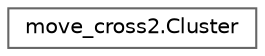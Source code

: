 digraph "Graphical Class Hierarchy"
{
 // LATEX_PDF_SIZE
  bgcolor="transparent";
  edge [fontname=Helvetica,fontsize=10,labelfontname=Helvetica,labelfontsize=10];
  node [fontname=Helvetica,fontsize=10,shape=box,height=0.2,width=0.4];
  rankdir="LR";
  Node0 [id="Node000000",label="move_cross2.Cluster",height=0.2,width=0.4,color="grey40", fillcolor="white", style="filled",URL="$classmove__cross2_1_1_cluster.html",tooltip=" "];
}
